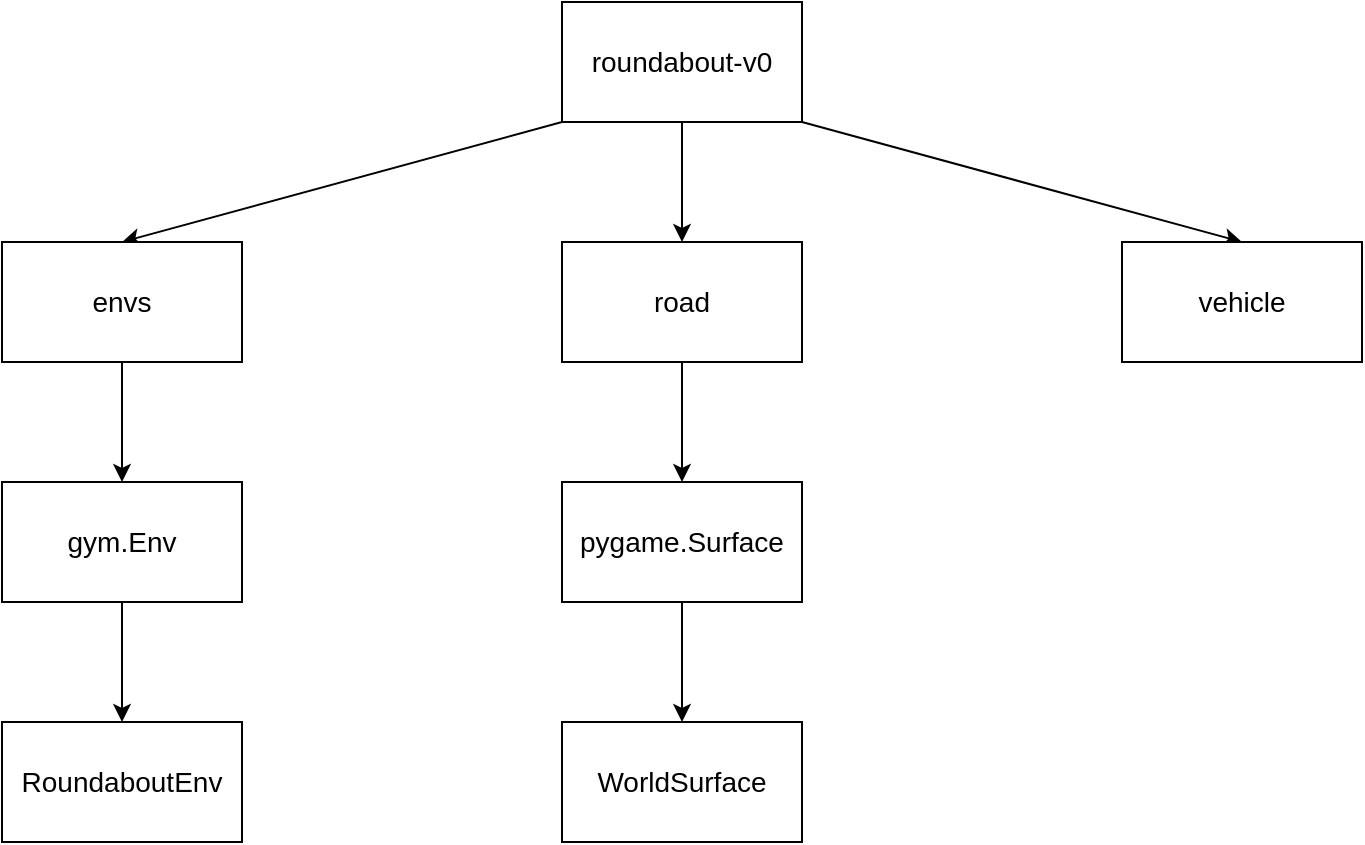 <mxfile version="21.3.7" type="github">
  <diagram name="第 1 页" id="TfHMZJk8MIIu702UfsVt">
    <mxGraphModel dx="1050" dy="548" grid="1" gridSize="10" guides="1" tooltips="1" connect="1" arrows="1" fold="1" page="1" pageScale="1" pageWidth="827" pageHeight="1169" math="0" shadow="0">
      <root>
        <mxCell id="0" />
        <mxCell id="1" parent="0" />
        <mxCell id="CTVz_8gY4L93_RzqVuW7-5" style="rounded=0;orthogonalLoop=1;jettySize=auto;html=1;exitX=0;exitY=1;exitDx=0;exitDy=0;entryX=0.5;entryY=0;entryDx=0;entryDy=0;" edge="1" parent="1" source="CTVz_8gY4L93_RzqVuW7-1" target="CTVz_8gY4L93_RzqVuW7-2">
          <mxGeometry relative="1" as="geometry" />
        </mxCell>
        <mxCell id="CTVz_8gY4L93_RzqVuW7-6" style="edgeStyle=orthogonalEdgeStyle;rounded=0;orthogonalLoop=1;jettySize=auto;html=1;exitX=0.5;exitY=1;exitDx=0;exitDy=0;entryX=0.5;entryY=0;entryDx=0;entryDy=0;" edge="1" parent="1" source="CTVz_8gY4L93_RzqVuW7-1" target="CTVz_8gY4L93_RzqVuW7-3">
          <mxGeometry relative="1" as="geometry" />
        </mxCell>
        <mxCell id="CTVz_8gY4L93_RzqVuW7-7" style="rounded=0;orthogonalLoop=1;jettySize=auto;html=1;exitX=1;exitY=1;exitDx=0;exitDy=0;entryX=0.5;entryY=0;entryDx=0;entryDy=0;" edge="1" parent="1" source="CTVz_8gY4L93_RzqVuW7-1" target="CTVz_8gY4L93_RzqVuW7-4">
          <mxGeometry relative="1" as="geometry" />
        </mxCell>
        <mxCell id="CTVz_8gY4L93_RzqVuW7-1" value="&lt;font style=&quot;font-size: 14px;&quot;&gt;roundabout-v0&lt;/font&gt;" style="rounded=0;whiteSpace=wrap;html=1;" vertex="1" parent="1">
          <mxGeometry x="360" y="100" width="120" height="60" as="geometry" />
        </mxCell>
        <mxCell id="CTVz_8gY4L93_RzqVuW7-9" value="" style="edgeStyle=orthogonalEdgeStyle;rounded=0;orthogonalLoop=1;jettySize=auto;html=1;" edge="1" parent="1" source="CTVz_8gY4L93_RzqVuW7-2" target="CTVz_8gY4L93_RzqVuW7-8">
          <mxGeometry relative="1" as="geometry" />
        </mxCell>
        <mxCell id="CTVz_8gY4L93_RzqVuW7-2" value="&lt;font style=&quot;font-size: 14px;&quot;&gt;envs&lt;/font&gt;" style="rounded=0;whiteSpace=wrap;html=1;" vertex="1" parent="1">
          <mxGeometry x="80" y="220" width="120" height="60" as="geometry" />
        </mxCell>
        <mxCell id="CTVz_8gY4L93_RzqVuW7-11" value="" style="edgeStyle=orthogonalEdgeStyle;rounded=0;orthogonalLoop=1;jettySize=auto;html=1;" edge="1" parent="1" source="CTVz_8gY4L93_RzqVuW7-3" target="CTVz_8gY4L93_RzqVuW7-10">
          <mxGeometry relative="1" as="geometry" />
        </mxCell>
        <mxCell id="CTVz_8gY4L93_RzqVuW7-3" value="&lt;font style=&quot;font-size: 14px;&quot;&gt;road&lt;/font&gt;" style="rounded=0;whiteSpace=wrap;html=1;" vertex="1" parent="1">
          <mxGeometry x="360" y="220" width="120" height="60" as="geometry" />
        </mxCell>
        <mxCell id="CTVz_8gY4L93_RzqVuW7-4" value="&lt;font style=&quot;font-size: 14px;&quot;&gt;vehicle&lt;/font&gt;" style="rounded=0;whiteSpace=wrap;html=1;" vertex="1" parent="1">
          <mxGeometry x="640" y="220" width="120" height="60" as="geometry" />
        </mxCell>
        <mxCell id="CTVz_8gY4L93_RzqVuW7-14" value="" style="edgeStyle=orthogonalEdgeStyle;rounded=0;orthogonalLoop=1;jettySize=auto;html=1;" edge="1" parent="1" source="CTVz_8gY4L93_RzqVuW7-8" target="CTVz_8gY4L93_RzqVuW7-13">
          <mxGeometry relative="1" as="geometry" />
        </mxCell>
        <mxCell id="CTVz_8gY4L93_RzqVuW7-8" value="&lt;font style=&quot;font-size: 14px;&quot;&gt;gym.Env&lt;/font&gt;" style="rounded=0;whiteSpace=wrap;html=1;" vertex="1" parent="1">
          <mxGeometry x="80" y="340" width="120" height="60" as="geometry" />
        </mxCell>
        <mxCell id="CTVz_8gY4L93_RzqVuW7-16" value="" style="edgeStyle=orthogonalEdgeStyle;rounded=0;orthogonalLoop=1;jettySize=auto;html=1;" edge="1" parent="1" source="CTVz_8gY4L93_RzqVuW7-10" target="CTVz_8gY4L93_RzqVuW7-15">
          <mxGeometry relative="1" as="geometry" />
        </mxCell>
        <mxCell id="CTVz_8gY4L93_RzqVuW7-10" value="&lt;font style=&quot;font-size: 14px;&quot;&gt;pygame.Surface&lt;/font&gt;" style="rounded=0;whiteSpace=wrap;html=1;" vertex="1" parent="1">
          <mxGeometry x="360" y="340" width="120" height="60" as="geometry" />
        </mxCell>
        <mxCell id="CTVz_8gY4L93_RzqVuW7-13" value="&lt;font style=&quot;font-size: 14px;&quot;&gt;RoundaboutEnv&lt;/font&gt;" style="rounded=0;whiteSpace=wrap;html=1;" vertex="1" parent="1">
          <mxGeometry x="80" y="460" width="120" height="60" as="geometry" />
        </mxCell>
        <mxCell id="CTVz_8gY4L93_RzqVuW7-15" value="&lt;font style=&quot;font-size: 14px;&quot;&gt;WorldSurface&lt;/font&gt;" style="rounded=0;whiteSpace=wrap;html=1;" vertex="1" parent="1">
          <mxGeometry x="360" y="460" width="120" height="60" as="geometry" />
        </mxCell>
      </root>
    </mxGraphModel>
  </diagram>
</mxfile>
